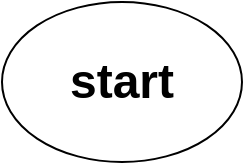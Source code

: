 <mxfile version="11.1.2" type="github"><diagram id="0rnw9KgXqtNvB2lQQDOe" name="第 1 页"><mxGraphModel dx="1422" dy="764" grid="1" gridSize="10" guides="1" tooltips="1" connect="1" arrows="1" fold="1" page="1" pageScale="1" pageWidth="827" pageHeight="1169" math="0" shadow="0"><root><mxCell id="0"/><mxCell id="1" parent="0"/><mxCell id="4ZYroCkWGMHXMIZ-qRx_-1" value="&lt;h1&gt;start&lt;/h1&gt;" style="ellipse;whiteSpace=wrap;html=1;" parent="1" vertex="1"><mxGeometry x="330" y="10" width="120" height="80" as="geometry"/></mxCell></root></mxGraphModel></diagram></mxfile>